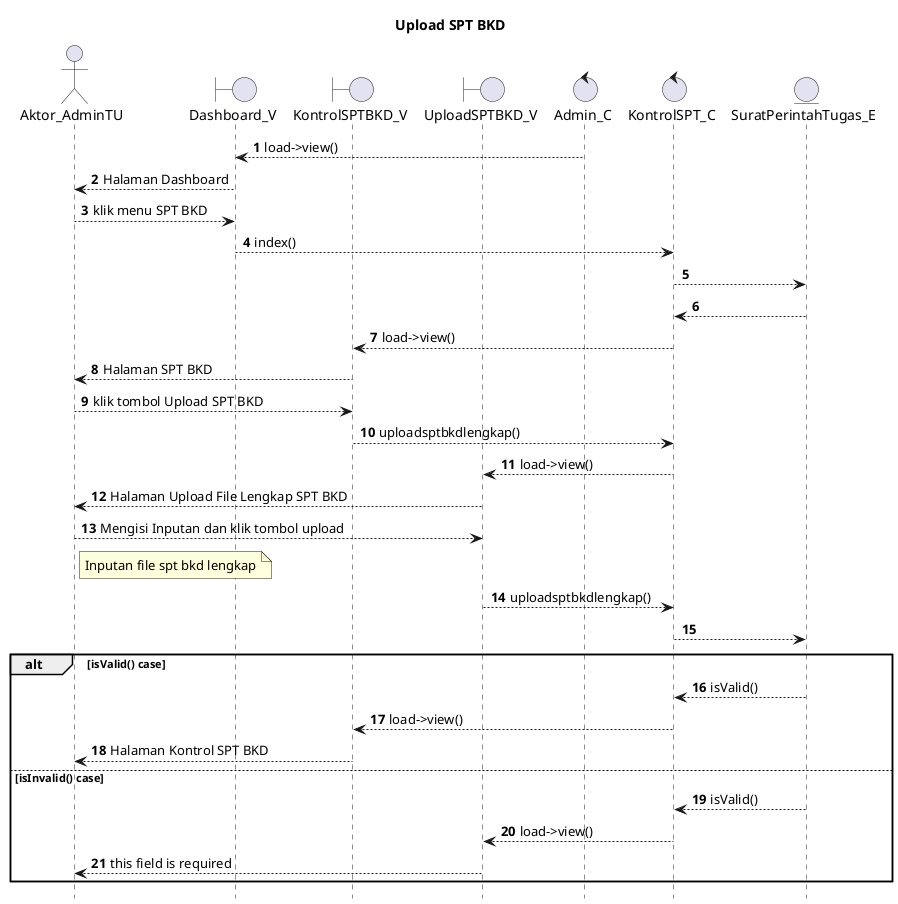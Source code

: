 @startuml

autonumber
hide footbox
title Upload SPT BKD

Actor Aktor_AdminTU
boundary Dashboard_V
boundary KontrolSPTBKD_V
boundary UploadSPTBKD_V
control Admin_C
control KontrolSPT_C
Entity SuratPerintahTugas_E

Admin_C --> Dashboard_V: load->view()
Dashboard_V --> Aktor_AdminTU: Halaman Dashboard
Aktor_AdminTU --> Dashboard_V: klik menu SPT BKD
Dashboard_V --> KontrolSPT_C: index()
KontrolSPT_C --> SuratPerintahTugas_E:
    
    SuratPerintahTugas_E --> KontrolSPT_C:
    KontrolSPT_C --> KontrolSPTBKD_V: load->view()
    KontrolSPTBKD_V --> Aktor_AdminTU: Halaman SPT BKD

Aktor_AdminTU --> KontrolSPTBKD_V: klik tombol Upload SPT BKD
KontrolSPTBKD_V --> KontrolSPT_C: uploadsptbkdlengkap()
KontrolSPT_C --> UploadSPTBKD_V: load->view()
UploadSPTBKD_V --> Aktor_AdminTU: Halaman Upload File Lengkap SPT BKD

Aktor_AdminTU --> UploadSPTBKD_V: Mengisi Inputan dan klik tombol upload
    note right of Aktor_AdminTU
        Inputan file spt bkd lengkap
            end note
UploadSPTBKD_V --> KontrolSPT_C: uploadsptbkdlengkap()
KontrolSPT_C --> SuratPerintahTugas_E:

alt isValid() case
    
    SuratPerintahTugas_E --> KontrolSPT_C: isValid()
    KontrolSPT_C --> KontrolSPTBKD_V: load->view()
    KontrolSPTBKD_V --> Aktor_AdminTU: Halaman Kontrol SPT BKD

else isInvalid() case
    
    SuratPerintahTugas_E --> KontrolSPT_C: isValid()
    KontrolSPT_C --> UploadSPTBKD_V: load->view()
    UploadSPTBKD_V --> Aktor_AdminTU: this field is required

end
@enduml